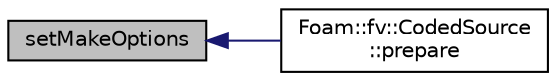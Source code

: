 digraph "setMakeOptions"
{
  bgcolor="transparent";
  edge [fontname="Helvetica",fontsize="10",labelfontname="Helvetica",labelfontsize="10"];
  node [fontname="Helvetica",fontsize="10",shape=record];
  rankdir="LR";
  Node1 [label="setMakeOptions",height=0.2,width=0.4,color="black", fillcolor="grey75", style="filled" fontcolor="black"];
  Node1 -> Node2 [dir="back",color="midnightblue",fontsize="10",style="solid",fontname="Helvetica"];
  Node2 [label="Foam::fv::CodedSource\l::prepare",height=0.2,width=0.4,color="black",URL="$classFoam_1_1fv_1_1CodedSource.html#a690705b8ff660cc2f986867bdf783564",tooltip="Adapt the context for the current object. "];
}

